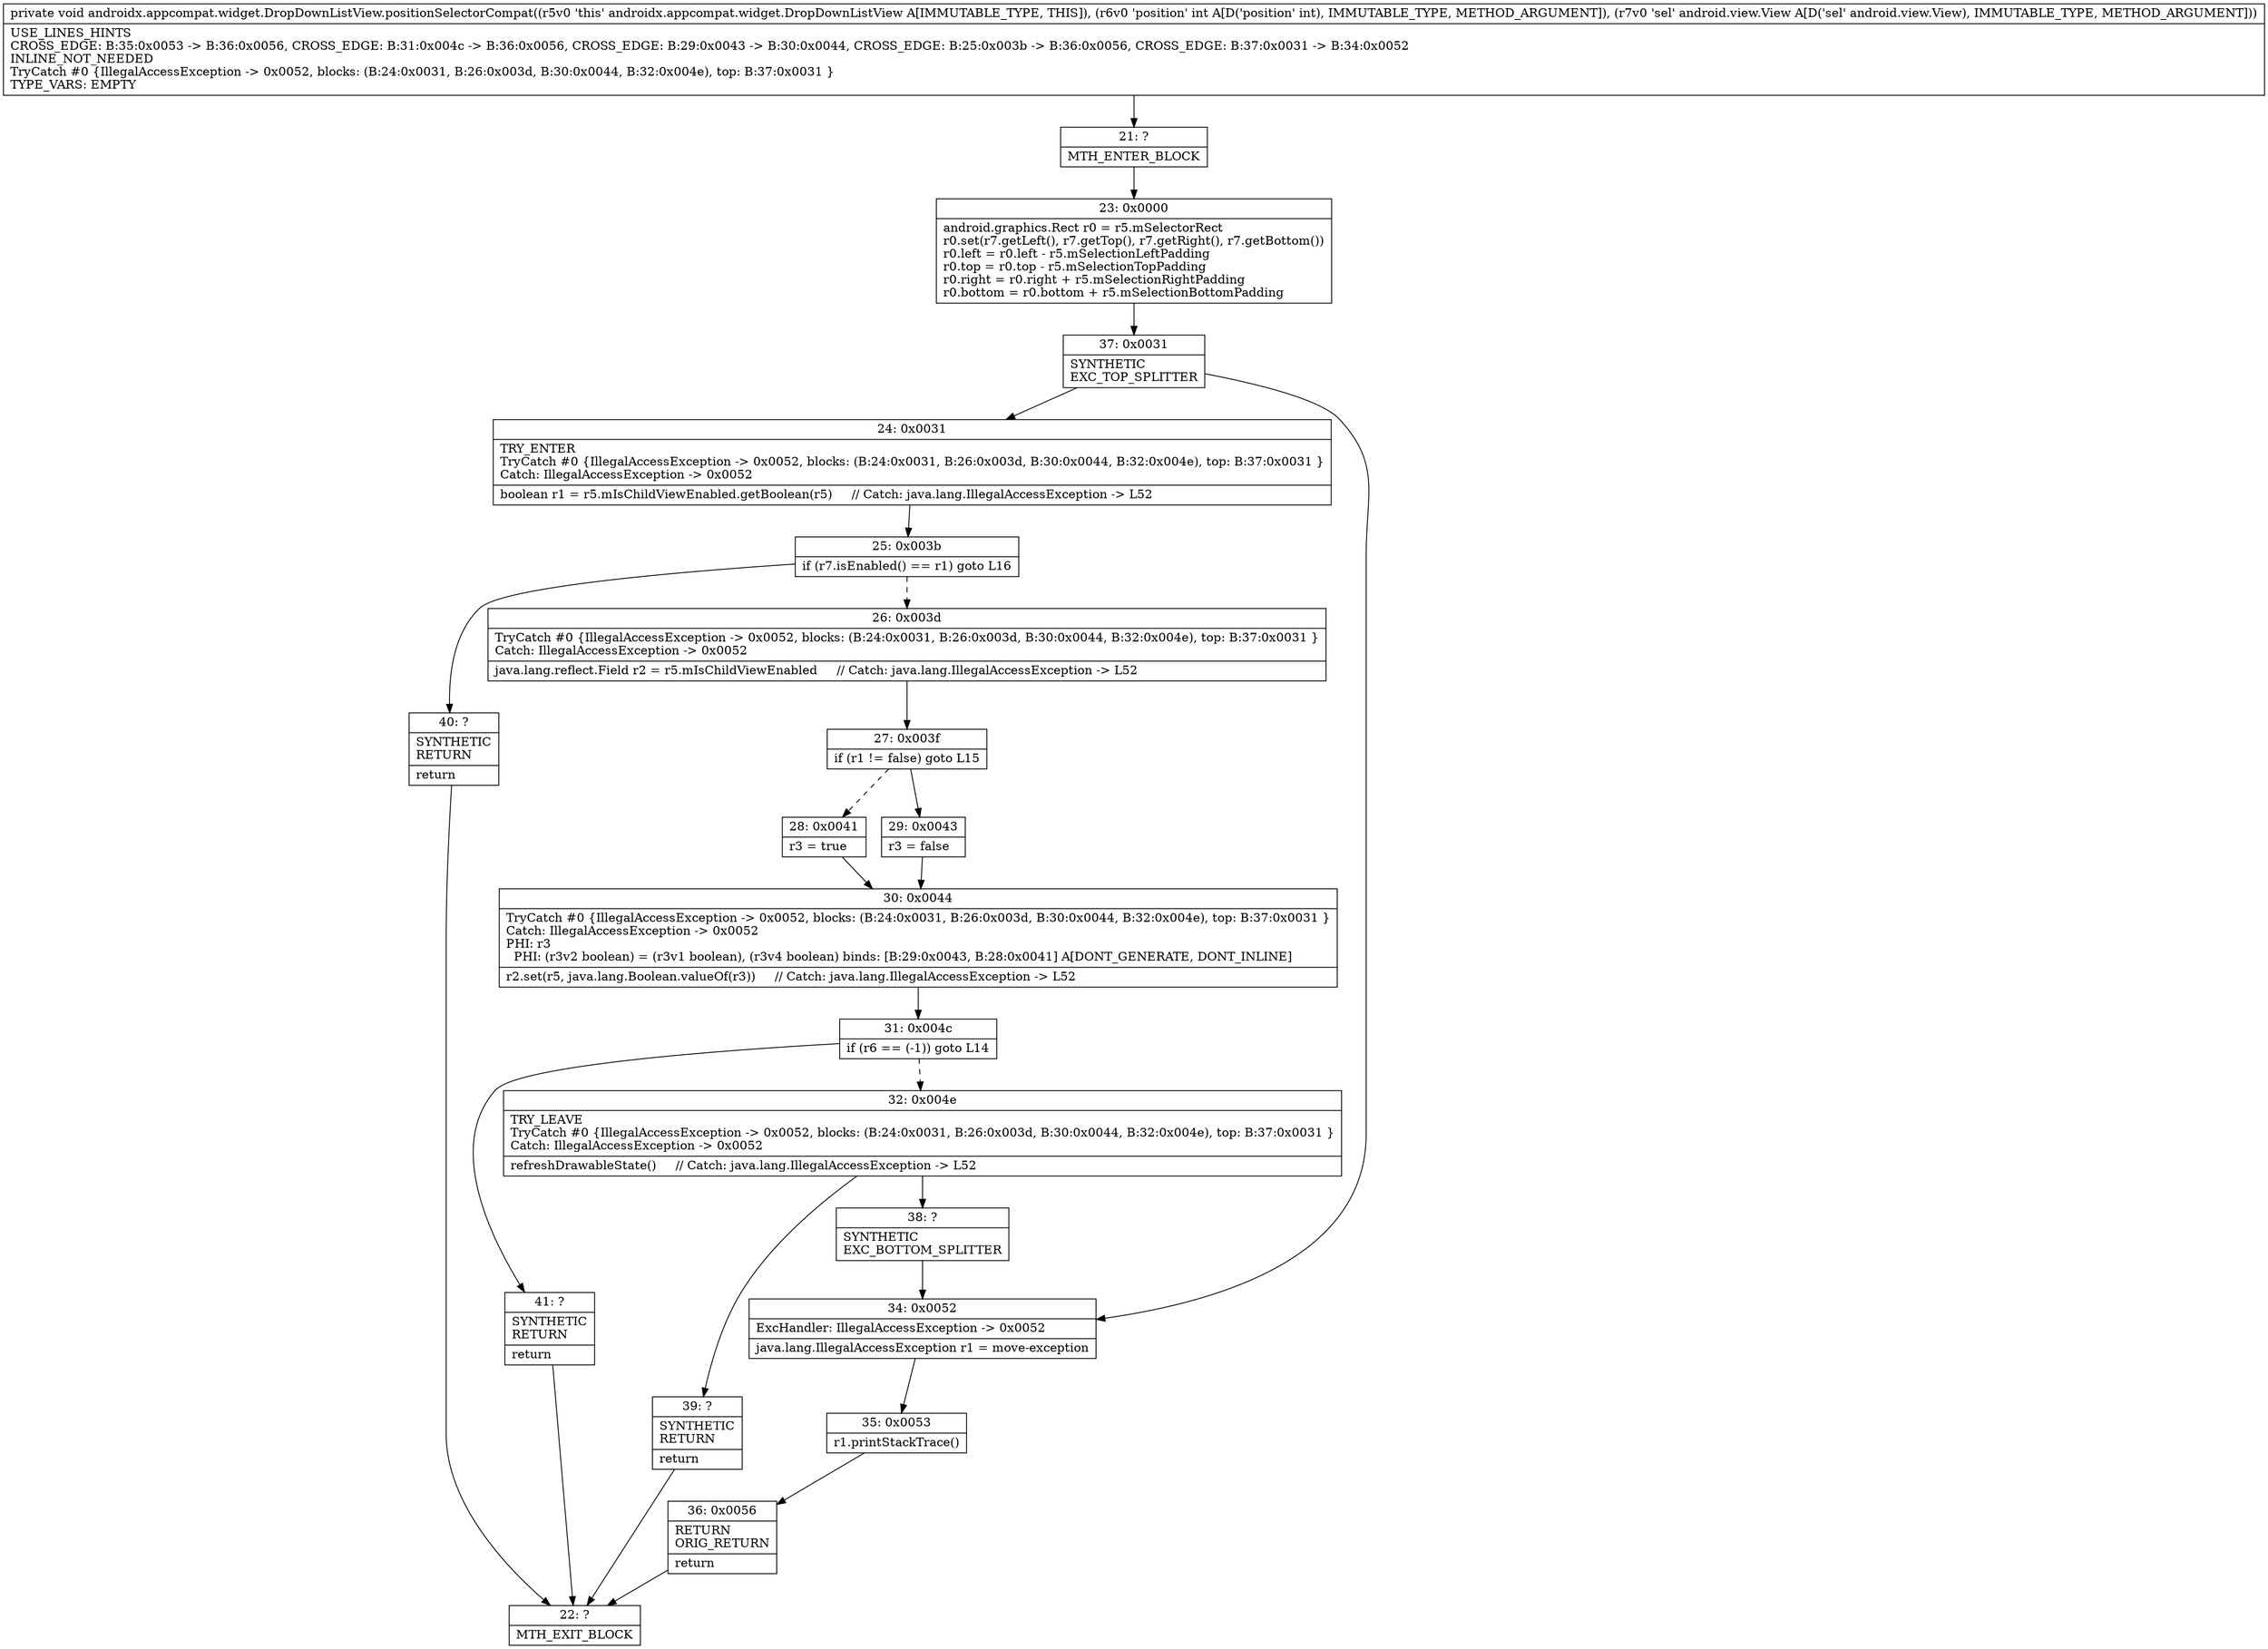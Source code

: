 digraph "CFG forandroidx.appcompat.widget.DropDownListView.positionSelectorCompat(ILandroid\/view\/View;)V" {
Node_21 [shape=record,label="{21\:\ ?|MTH_ENTER_BLOCK\l}"];
Node_23 [shape=record,label="{23\:\ 0x0000|android.graphics.Rect r0 = r5.mSelectorRect\lr0.set(r7.getLeft(), r7.getTop(), r7.getRight(), r7.getBottom())\lr0.left = r0.left \- r5.mSelectionLeftPadding\lr0.top = r0.top \- r5.mSelectionTopPadding\lr0.right = r0.right + r5.mSelectionRightPadding\lr0.bottom = r0.bottom + r5.mSelectionBottomPadding\l}"];
Node_37 [shape=record,label="{37\:\ 0x0031|SYNTHETIC\lEXC_TOP_SPLITTER\l}"];
Node_24 [shape=record,label="{24\:\ 0x0031|TRY_ENTER\lTryCatch #0 \{IllegalAccessException \-\> 0x0052, blocks: (B:24:0x0031, B:26:0x003d, B:30:0x0044, B:32:0x004e), top: B:37:0x0031 \}\lCatch: IllegalAccessException \-\> 0x0052\l|boolean r1 = r5.mIsChildViewEnabled.getBoolean(r5)     \/\/ Catch: java.lang.IllegalAccessException \-\> L52\l}"];
Node_25 [shape=record,label="{25\:\ 0x003b|if (r7.isEnabled() == r1) goto L16\l}"];
Node_26 [shape=record,label="{26\:\ 0x003d|TryCatch #0 \{IllegalAccessException \-\> 0x0052, blocks: (B:24:0x0031, B:26:0x003d, B:30:0x0044, B:32:0x004e), top: B:37:0x0031 \}\lCatch: IllegalAccessException \-\> 0x0052\l|java.lang.reflect.Field r2 = r5.mIsChildViewEnabled     \/\/ Catch: java.lang.IllegalAccessException \-\> L52\l}"];
Node_27 [shape=record,label="{27\:\ 0x003f|if (r1 != false) goto L15\l}"];
Node_28 [shape=record,label="{28\:\ 0x0041|r3 = true\l}"];
Node_30 [shape=record,label="{30\:\ 0x0044|TryCatch #0 \{IllegalAccessException \-\> 0x0052, blocks: (B:24:0x0031, B:26:0x003d, B:30:0x0044, B:32:0x004e), top: B:37:0x0031 \}\lCatch: IllegalAccessException \-\> 0x0052\lPHI: r3 \l  PHI: (r3v2 boolean) = (r3v1 boolean), (r3v4 boolean) binds: [B:29:0x0043, B:28:0x0041] A[DONT_GENERATE, DONT_INLINE]\l|r2.set(r5, java.lang.Boolean.valueOf(r3))     \/\/ Catch: java.lang.IllegalAccessException \-\> L52\l}"];
Node_31 [shape=record,label="{31\:\ 0x004c|if (r6 == (\-1)) goto L14\l}"];
Node_32 [shape=record,label="{32\:\ 0x004e|TRY_LEAVE\lTryCatch #0 \{IllegalAccessException \-\> 0x0052, blocks: (B:24:0x0031, B:26:0x003d, B:30:0x0044, B:32:0x004e), top: B:37:0x0031 \}\lCatch: IllegalAccessException \-\> 0x0052\l|refreshDrawableState()     \/\/ Catch: java.lang.IllegalAccessException \-\> L52\l}"];
Node_38 [shape=record,label="{38\:\ ?|SYNTHETIC\lEXC_BOTTOM_SPLITTER\l}"];
Node_39 [shape=record,label="{39\:\ ?|SYNTHETIC\lRETURN\l|return\l}"];
Node_22 [shape=record,label="{22\:\ ?|MTH_EXIT_BLOCK\l}"];
Node_41 [shape=record,label="{41\:\ ?|SYNTHETIC\lRETURN\l|return\l}"];
Node_29 [shape=record,label="{29\:\ 0x0043|r3 = false\l}"];
Node_40 [shape=record,label="{40\:\ ?|SYNTHETIC\lRETURN\l|return\l}"];
Node_34 [shape=record,label="{34\:\ 0x0052|ExcHandler: IllegalAccessException \-\> 0x0052\l|java.lang.IllegalAccessException r1 = move\-exception\l}"];
Node_35 [shape=record,label="{35\:\ 0x0053|r1.printStackTrace()\l}"];
Node_36 [shape=record,label="{36\:\ 0x0056|RETURN\lORIG_RETURN\l|return\l}"];
MethodNode[shape=record,label="{private void androidx.appcompat.widget.DropDownListView.positionSelectorCompat((r5v0 'this' androidx.appcompat.widget.DropDownListView A[IMMUTABLE_TYPE, THIS]), (r6v0 'position' int A[D('position' int), IMMUTABLE_TYPE, METHOD_ARGUMENT]), (r7v0 'sel' android.view.View A[D('sel' android.view.View), IMMUTABLE_TYPE, METHOD_ARGUMENT]))  | USE_LINES_HINTS\lCROSS_EDGE: B:35:0x0053 \-\> B:36:0x0056, CROSS_EDGE: B:31:0x004c \-\> B:36:0x0056, CROSS_EDGE: B:29:0x0043 \-\> B:30:0x0044, CROSS_EDGE: B:25:0x003b \-\> B:36:0x0056, CROSS_EDGE: B:37:0x0031 \-\> B:34:0x0052\lINLINE_NOT_NEEDED\lTryCatch #0 \{IllegalAccessException \-\> 0x0052, blocks: (B:24:0x0031, B:26:0x003d, B:30:0x0044, B:32:0x004e), top: B:37:0x0031 \}\lTYPE_VARS: EMPTY\l}"];
MethodNode -> Node_21;Node_21 -> Node_23;
Node_23 -> Node_37;
Node_37 -> Node_24;
Node_37 -> Node_34;
Node_24 -> Node_25;
Node_25 -> Node_26[style=dashed];
Node_25 -> Node_40;
Node_26 -> Node_27;
Node_27 -> Node_28[style=dashed];
Node_27 -> Node_29;
Node_28 -> Node_30;
Node_30 -> Node_31;
Node_31 -> Node_32[style=dashed];
Node_31 -> Node_41;
Node_32 -> Node_38;
Node_32 -> Node_39;
Node_38 -> Node_34;
Node_39 -> Node_22;
Node_41 -> Node_22;
Node_29 -> Node_30;
Node_40 -> Node_22;
Node_34 -> Node_35;
Node_35 -> Node_36;
Node_36 -> Node_22;
}

